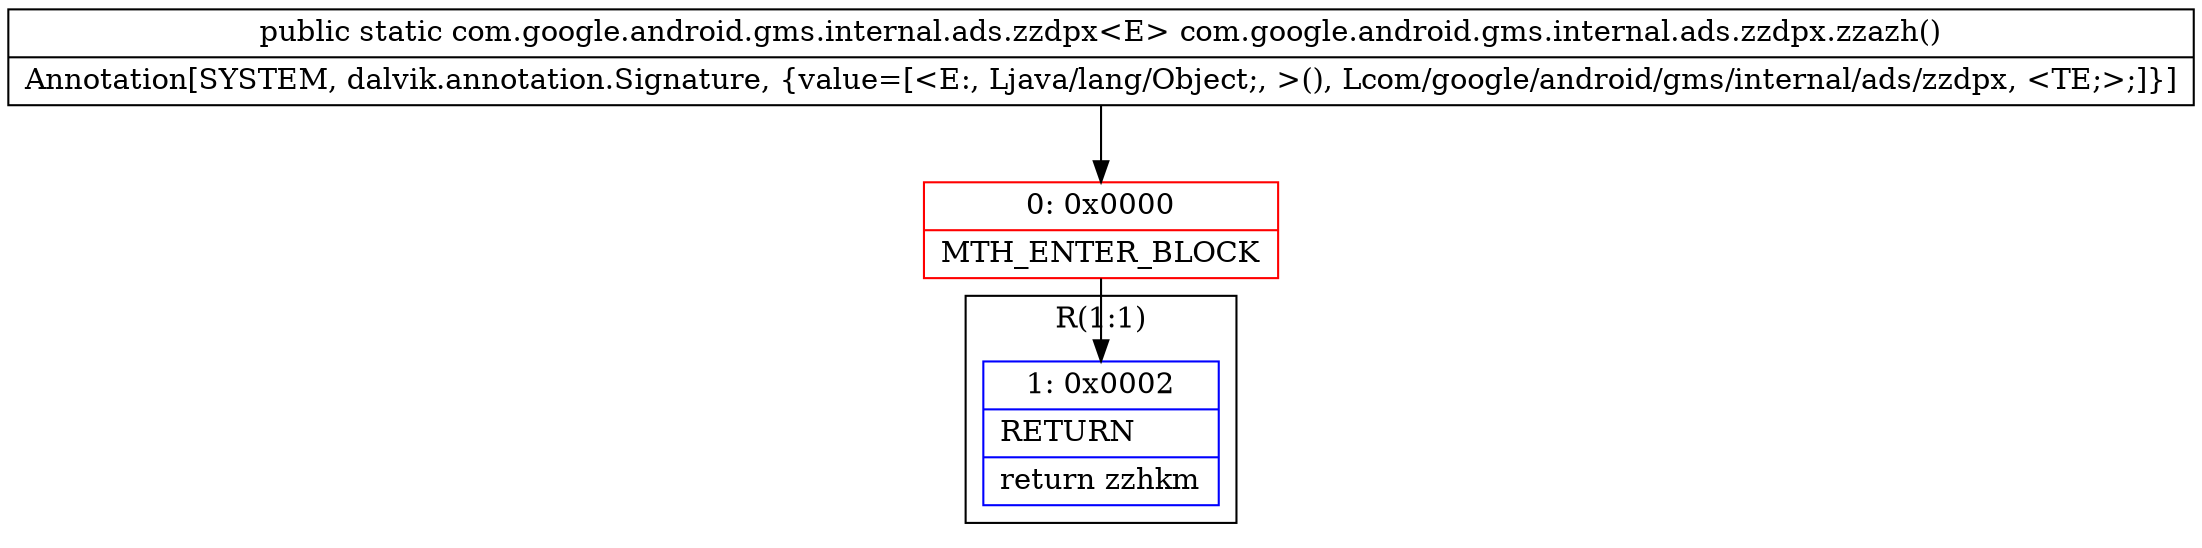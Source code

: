digraph "CFG forcom.google.android.gms.internal.ads.zzdpx.zzazh()Lcom\/google\/android\/gms\/internal\/ads\/zzdpx;" {
subgraph cluster_Region_461387798 {
label = "R(1:1)";
node [shape=record,color=blue];
Node_1 [shape=record,label="{1\:\ 0x0002|RETURN\l|return zzhkm\l}"];
}
Node_0 [shape=record,color=red,label="{0\:\ 0x0000|MTH_ENTER_BLOCK\l}"];
MethodNode[shape=record,label="{public static com.google.android.gms.internal.ads.zzdpx\<E\> com.google.android.gms.internal.ads.zzdpx.zzazh()  | Annotation[SYSTEM, dalvik.annotation.Signature, \{value=[\<E:, Ljava\/lang\/Object;, \>(), Lcom\/google\/android\/gms\/internal\/ads\/zzdpx, \<TE;\>;]\}]\l}"];
MethodNode -> Node_0;
Node_0 -> Node_1;
}

